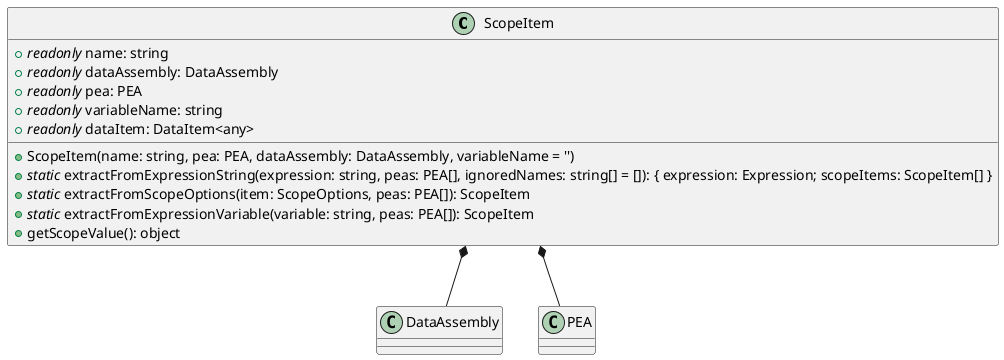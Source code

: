 /*
 * MIT License
 *
 * Copyright (c) 2021 P2O-Lab <p2o-lab@mailbox.tu-dresden.de>,
 * Chair for Process Control Systems, Technische Universität Dresden
 *
 * Permission is hereby granted, free of charge, to any person obtaining a copy
 * of this software and associated documentation files (the "Software"), to deal
 * in the Software without restriction, including without limitation the rights
 * to use, copy, modify, merge, publish, distribute, sublicense, and/or sell
 * copies of the Software, and to permit persons to whom the Software is
 * furnished to do so, subject to the following conditions:
 *
 * The above copyright notice and this permission notice shall be included in all
 * copies or substantial portions of the Software.
 *
 * THE SOFTWARE IS PROVIDED "AS IS", WITHOUT WARRANTY OF ANY KIND, EXPRESS OR
 * IMPLIED, INCLUDING BUT NOT LIMITED TO THE WARRANTIES OF MERCHANTABILITY,
 * FITNESS FOR A PARTICULAR PURPOSE AND NONINFRINGEMENT. IN NO EVENT SHALL THE
 * AUTHORS OR COPYRIGHT HOLDERS BE LIABLE FOR ANY CLAIM, DAMAGES OR OTHER
 * LIABILITY, WHETHER IN AN ACTION OF CONTRACT, TORT OR OTHERWISE, ARISING FROM,
 * OUT OF OR IN CONNECTION WITH THE SOFTWARE OR THE USE OR OTHER DEALINGS IN THE
 * SOFTWARE.
 */
 
@startuml
'https://plantuml.com/class-diagram

class ScopeItem{

    + //readonly// name: string
    + //readonly// dataAssembly: DataAssembly
    + //readonly// pea: PEA
    + //readonly// variableName: string
    + //readonly// dataItem: DataItem<any>

    + ScopeItem(name: string, pea: PEA, dataAssembly: DataAssembly, variableName = '')
    + //static// extractFromExpressionString(expression: string, peas: PEA[], ignoredNames: string[] = []): { expression: Expression; scopeItems: ScopeItem[] }
    + //static// extractFromScopeOptions(item: ScopeOptions, peas: PEA[]): ScopeItem
    + //static// extractFromExpressionVariable(variable: string, peas: PEA[]): ScopeItem
    + getScopeValue(): object

}

ScopeItem *-- DataAssembly
ScopeItem *-- PEA


@enduml
